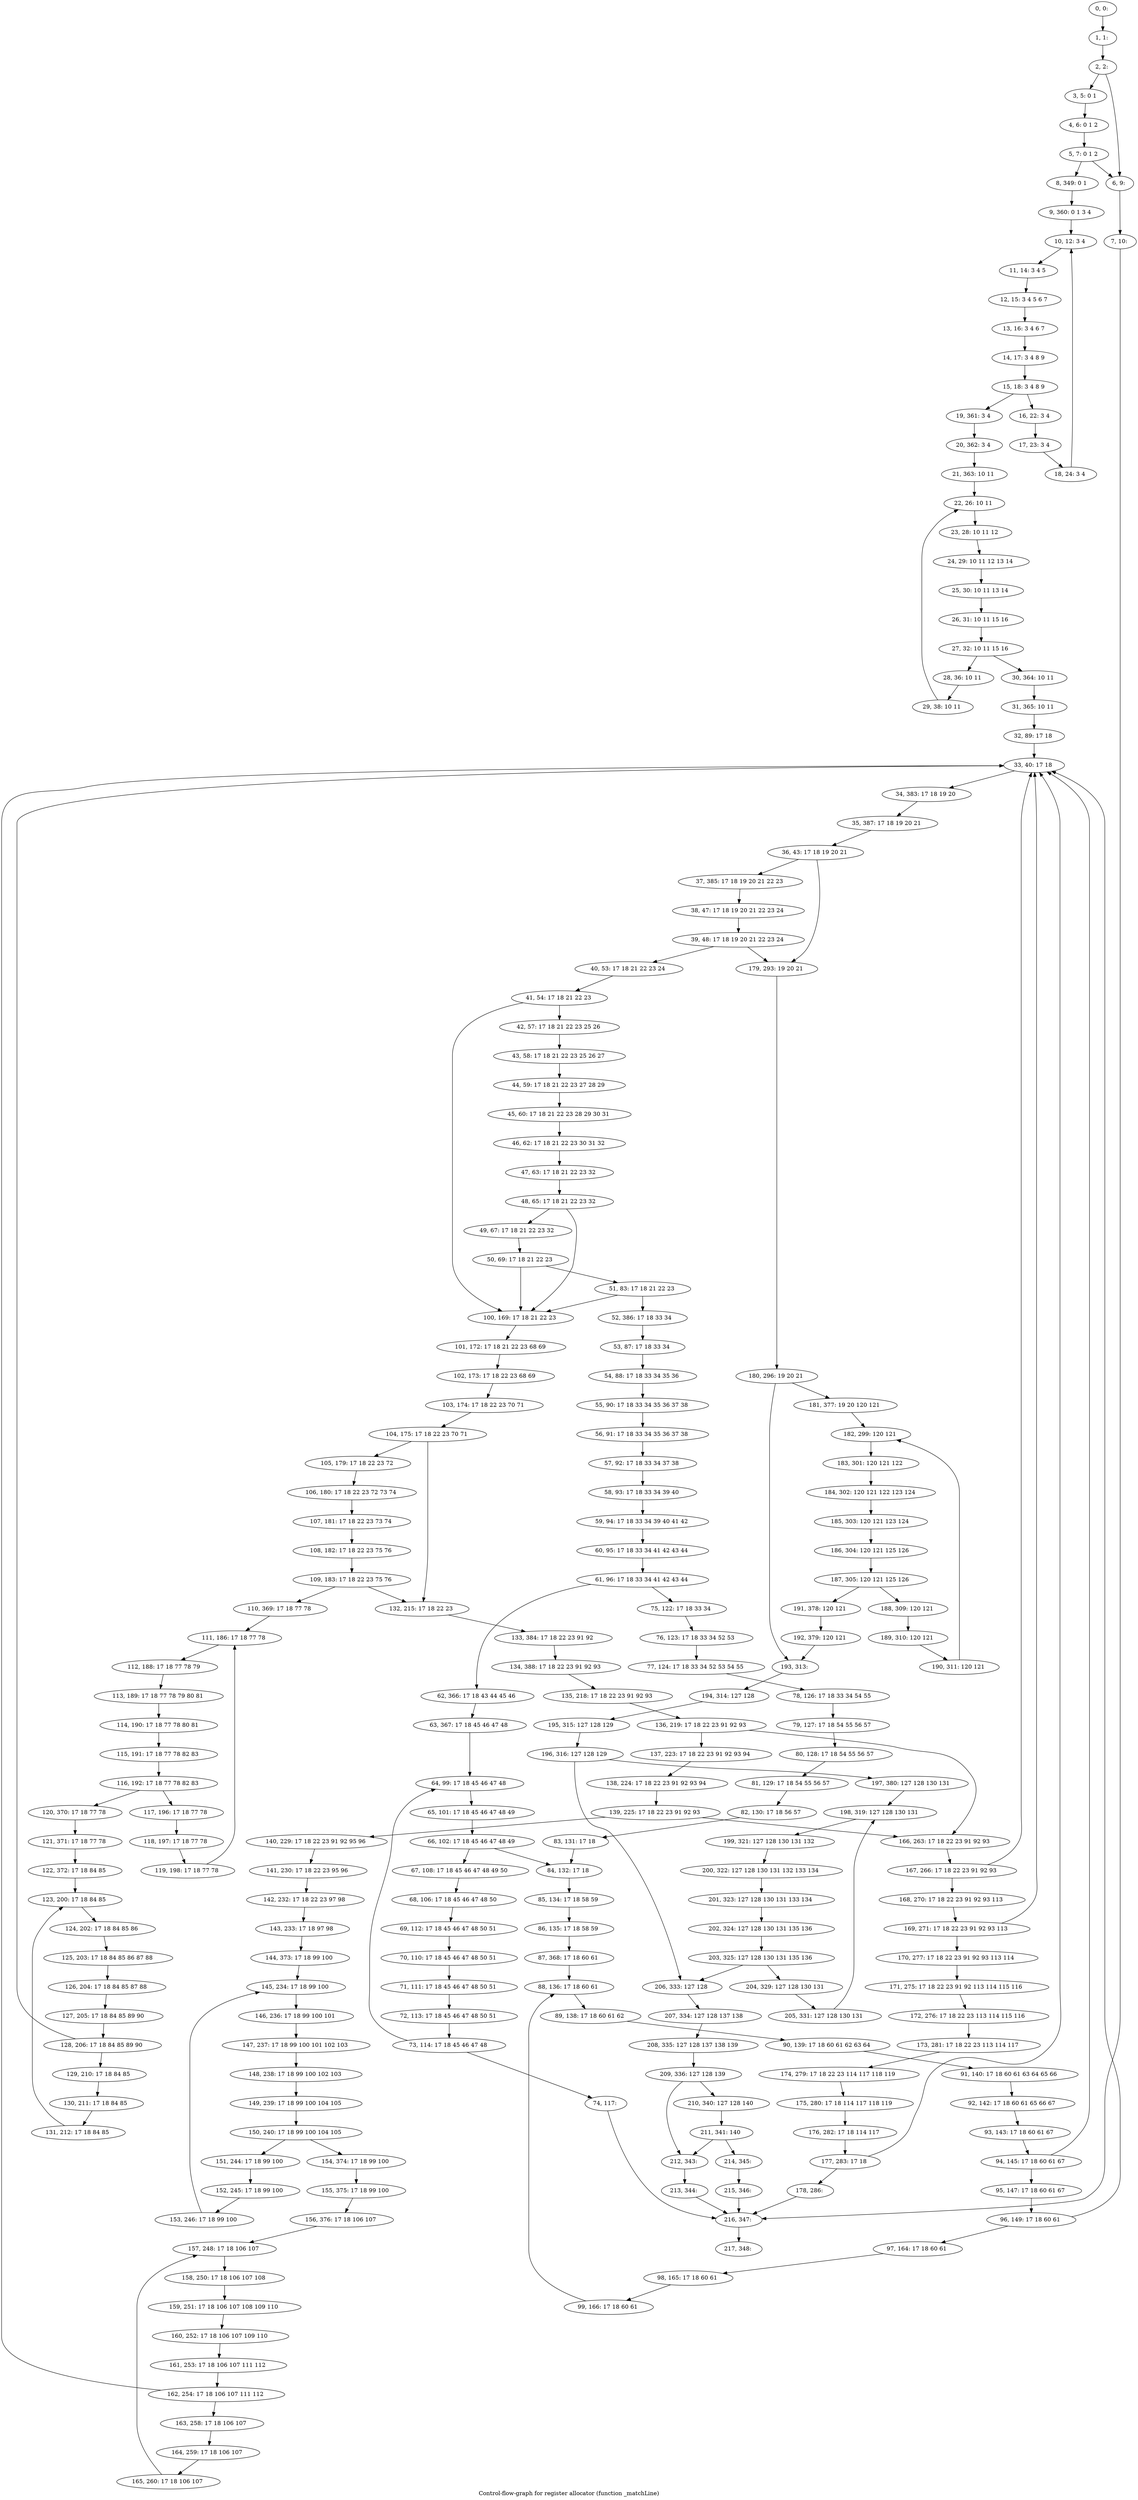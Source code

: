 digraph G {
graph [label="Control-flow-graph for register allocator (function _matchLine)"]
0[label="0, 0: "];
1[label="1, 1: "];
2[label="2, 2: "];
3[label="3, 5: 0 1 "];
4[label="4, 6: 0 1 2 "];
5[label="5, 7: 0 1 2 "];
6[label="6, 9: "];
7[label="7, 10: "];
8[label="8, 349: 0 1 "];
9[label="9, 360: 0 1 3 4 "];
10[label="10, 12: 3 4 "];
11[label="11, 14: 3 4 5 "];
12[label="12, 15: 3 4 5 6 7 "];
13[label="13, 16: 3 4 6 7 "];
14[label="14, 17: 3 4 8 9 "];
15[label="15, 18: 3 4 8 9 "];
16[label="16, 22: 3 4 "];
17[label="17, 23: 3 4 "];
18[label="18, 24: 3 4 "];
19[label="19, 361: 3 4 "];
20[label="20, 362: 3 4 "];
21[label="21, 363: 10 11 "];
22[label="22, 26: 10 11 "];
23[label="23, 28: 10 11 12 "];
24[label="24, 29: 10 11 12 13 14 "];
25[label="25, 30: 10 11 13 14 "];
26[label="26, 31: 10 11 15 16 "];
27[label="27, 32: 10 11 15 16 "];
28[label="28, 36: 10 11 "];
29[label="29, 38: 10 11 "];
30[label="30, 364: 10 11 "];
31[label="31, 365: 10 11 "];
32[label="32, 89: 17 18 "];
33[label="33, 40: 17 18 "];
34[label="34, 383: 17 18 19 20 "];
35[label="35, 387: 17 18 19 20 21 "];
36[label="36, 43: 17 18 19 20 21 "];
37[label="37, 385: 17 18 19 20 21 22 23 "];
38[label="38, 47: 17 18 19 20 21 22 23 24 "];
39[label="39, 48: 17 18 19 20 21 22 23 24 "];
40[label="40, 53: 17 18 21 22 23 24 "];
41[label="41, 54: 17 18 21 22 23 "];
42[label="42, 57: 17 18 21 22 23 25 26 "];
43[label="43, 58: 17 18 21 22 23 25 26 27 "];
44[label="44, 59: 17 18 21 22 23 27 28 29 "];
45[label="45, 60: 17 18 21 22 23 28 29 30 31 "];
46[label="46, 62: 17 18 21 22 23 30 31 32 "];
47[label="47, 63: 17 18 21 22 23 32 "];
48[label="48, 65: 17 18 21 22 23 32 "];
49[label="49, 67: 17 18 21 22 23 32 "];
50[label="50, 69: 17 18 21 22 23 "];
51[label="51, 83: 17 18 21 22 23 "];
52[label="52, 386: 17 18 33 34 "];
53[label="53, 87: 17 18 33 34 "];
54[label="54, 88: 17 18 33 34 35 36 "];
55[label="55, 90: 17 18 33 34 35 36 37 38 "];
56[label="56, 91: 17 18 33 34 35 36 37 38 "];
57[label="57, 92: 17 18 33 34 37 38 "];
58[label="58, 93: 17 18 33 34 39 40 "];
59[label="59, 94: 17 18 33 34 39 40 41 42 "];
60[label="60, 95: 17 18 33 34 41 42 43 44 "];
61[label="61, 96: 17 18 33 34 41 42 43 44 "];
62[label="62, 366: 17 18 43 44 45 46 "];
63[label="63, 367: 17 18 45 46 47 48 "];
64[label="64, 99: 17 18 45 46 47 48 "];
65[label="65, 101: 17 18 45 46 47 48 49 "];
66[label="66, 102: 17 18 45 46 47 48 49 "];
67[label="67, 108: 17 18 45 46 47 48 49 50 "];
68[label="68, 106: 17 18 45 46 47 48 50 "];
69[label="69, 112: 17 18 45 46 47 48 50 51 "];
70[label="70, 110: 17 18 45 46 47 48 50 51 "];
71[label="71, 111: 17 18 45 46 47 48 50 51 "];
72[label="72, 113: 17 18 45 46 47 48 50 51 "];
73[label="73, 114: 17 18 45 46 47 48 "];
74[label="74, 117: "];
75[label="75, 122: 17 18 33 34 "];
76[label="76, 123: 17 18 33 34 52 53 "];
77[label="77, 124: 17 18 33 34 52 53 54 55 "];
78[label="78, 126: 17 18 33 34 54 55 "];
79[label="79, 127: 17 18 54 55 56 57 "];
80[label="80, 128: 17 18 54 55 56 57 "];
81[label="81, 129: 17 18 54 55 56 57 "];
82[label="82, 130: 17 18 56 57 "];
83[label="83, 131: 17 18 "];
84[label="84, 132: 17 18 "];
85[label="85, 134: 17 18 58 59 "];
86[label="86, 135: 17 18 58 59 "];
87[label="87, 368: 17 18 60 61 "];
88[label="88, 136: 17 18 60 61 "];
89[label="89, 138: 17 18 60 61 62 "];
90[label="90, 139: 17 18 60 61 62 63 64 "];
91[label="91, 140: 17 18 60 61 63 64 65 66 "];
92[label="92, 142: 17 18 60 61 65 66 67 "];
93[label="93, 143: 17 18 60 61 67 "];
94[label="94, 145: 17 18 60 61 67 "];
95[label="95, 147: 17 18 60 61 67 "];
96[label="96, 149: 17 18 60 61 "];
97[label="97, 164: 17 18 60 61 "];
98[label="98, 165: 17 18 60 61 "];
99[label="99, 166: 17 18 60 61 "];
100[label="100, 169: 17 18 21 22 23 "];
101[label="101, 172: 17 18 21 22 23 68 69 "];
102[label="102, 173: 17 18 22 23 68 69 "];
103[label="103, 174: 17 18 22 23 70 71 "];
104[label="104, 175: 17 18 22 23 70 71 "];
105[label="105, 179: 17 18 22 23 72 "];
106[label="106, 180: 17 18 22 23 72 73 74 "];
107[label="107, 181: 17 18 22 23 73 74 "];
108[label="108, 182: 17 18 22 23 75 76 "];
109[label="109, 183: 17 18 22 23 75 76 "];
110[label="110, 369: 17 18 77 78 "];
111[label="111, 186: 17 18 77 78 "];
112[label="112, 188: 17 18 77 78 79 "];
113[label="113, 189: 17 18 77 78 79 80 81 "];
114[label="114, 190: 17 18 77 78 80 81 "];
115[label="115, 191: 17 18 77 78 82 83 "];
116[label="116, 192: 17 18 77 78 82 83 "];
117[label="117, 196: 17 18 77 78 "];
118[label="118, 197: 17 18 77 78 "];
119[label="119, 198: 17 18 77 78 "];
120[label="120, 370: 17 18 77 78 "];
121[label="121, 371: 17 18 77 78 "];
122[label="122, 372: 17 18 84 85 "];
123[label="123, 200: 17 18 84 85 "];
124[label="124, 202: 17 18 84 85 86 "];
125[label="125, 203: 17 18 84 85 86 87 88 "];
126[label="126, 204: 17 18 84 85 87 88 "];
127[label="127, 205: 17 18 84 85 89 90 "];
128[label="128, 206: 17 18 84 85 89 90 "];
129[label="129, 210: 17 18 84 85 "];
130[label="130, 211: 17 18 84 85 "];
131[label="131, 212: 17 18 84 85 "];
132[label="132, 215: 17 18 22 23 "];
133[label="133, 384: 17 18 22 23 91 92 "];
134[label="134, 388: 17 18 22 23 91 92 93 "];
135[label="135, 218: 17 18 22 23 91 92 93 "];
136[label="136, 219: 17 18 22 23 91 92 93 "];
137[label="137, 223: 17 18 22 23 91 92 93 94 "];
138[label="138, 224: 17 18 22 23 91 92 93 94 "];
139[label="139, 225: 17 18 22 23 91 92 93 "];
140[label="140, 229: 17 18 22 23 91 92 95 96 "];
141[label="141, 230: 17 18 22 23 95 96 "];
142[label="142, 232: 17 18 22 23 97 98 "];
143[label="143, 233: 17 18 97 98 "];
144[label="144, 373: 17 18 99 100 "];
145[label="145, 234: 17 18 99 100 "];
146[label="146, 236: 17 18 99 100 101 "];
147[label="147, 237: 17 18 99 100 101 102 103 "];
148[label="148, 238: 17 18 99 100 102 103 "];
149[label="149, 239: 17 18 99 100 104 105 "];
150[label="150, 240: 17 18 99 100 104 105 "];
151[label="151, 244: 17 18 99 100 "];
152[label="152, 245: 17 18 99 100 "];
153[label="153, 246: 17 18 99 100 "];
154[label="154, 374: 17 18 99 100 "];
155[label="155, 375: 17 18 99 100 "];
156[label="156, 376: 17 18 106 107 "];
157[label="157, 248: 17 18 106 107 "];
158[label="158, 250: 17 18 106 107 108 "];
159[label="159, 251: 17 18 106 107 108 109 110 "];
160[label="160, 252: 17 18 106 107 109 110 "];
161[label="161, 253: 17 18 106 107 111 112 "];
162[label="162, 254: 17 18 106 107 111 112 "];
163[label="163, 258: 17 18 106 107 "];
164[label="164, 259: 17 18 106 107 "];
165[label="165, 260: 17 18 106 107 "];
166[label="166, 263: 17 18 22 23 91 92 93 "];
167[label="167, 266: 17 18 22 23 91 92 93 "];
168[label="168, 270: 17 18 22 23 91 92 93 113 "];
169[label="169, 271: 17 18 22 23 91 92 93 113 "];
170[label="170, 277: 17 18 22 23 91 92 93 113 114 "];
171[label="171, 275: 17 18 22 23 91 92 113 114 115 116 "];
172[label="172, 276: 17 18 22 23 113 114 115 116 "];
173[label="173, 281: 17 18 22 23 113 114 117 "];
174[label="174, 279: 17 18 22 23 114 117 118 119 "];
175[label="175, 280: 17 18 114 117 118 119 "];
176[label="176, 282: 17 18 114 117 "];
177[label="177, 283: 17 18 "];
178[label="178, 286: "];
179[label="179, 293: 19 20 21 "];
180[label="180, 296: 19 20 21 "];
181[label="181, 377: 19 20 120 121 "];
182[label="182, 299: 120 121 "];
183[label="183, 301: 120 121 122 "];
184[label="184, 302: 120 121 122 123 124 "];
185[label="185, 303: 120 121 123 124 "];
186[label="186, 304: 120 121 125 126 "];
187[label="187, 305: 120 121 125 126 "];
188[label="188, 309: 120 121 "];
189[label="189, 310: 120 121 "];
190[label="190, 311: 120 121 "];
191[label="191, 378: 120 121 "];
192[label="192, 379: 120 121 "];
193[label="193, 313: "];
194[label="194, 314: 127 128 "];
195[label="195, 315: 127 128 129 "];
196[label="196, 316: 127 128 129 "];
197[label="197, 380: 127 128 130 131 "];
198[label="198, 319: 127 128 130 131 "];
199[label="199, 321: 127 128 130 131 132 "];
200[label="200, 322: 127 128 130 131 132 133 134 "];
201[label="201, 323: 127 128 130 131 133 134 "];
202[label="202, 324: 127 128 130 131 135 136 "];
203[label="203, 325: 127 128 130 131 135 136 "];
204[label="204, 329: 127 128 130 131 "];
205[label="205, 331: 127 128 130 131 "];
206[label="206, 333: 127 128 "];
207[label="207, 334: 127 128 137 138 "];
208[label="208, 335: 127 128 137 138 139 "];
209[label="209, 336: 127 128 139 "];
210[label="210, 340: 127 128 140 "];
211[label="211, 341: 140 "];
212[label="212, 343: "];
213[label="213, 344: "];
214[label="214, 345: "];
215[label="215, 346: "];
216[label="216, 347: "];
217[label="217, 348: "];
0->1 ;
1->2 ;
2->3 ;
2->6 ;
3->4 ;
4->5 ;
5->6 ;
5->8 ;
6->7 ;
7->216 ;
8->9 ;
9->10 ;
10->11 ;
11->12 ;
12->13 ;
13->14 ;
14->15 ;
15->16 ;
15->19 ;
16->17 ;
17->18 ;
18->10 ;
19->20 ;
20->21 ;
21->22 ;
22->23 ;
23->24 ;
24->25 ;
25->26 ;
26->27 ;
27->28 ;
27->30 ;
28->29 ;
29->22 ;
30->31 ;
31->32 ;
32->33 ;
33->34 ;
34->35 ;
35->36 ;
36->37 ;
36->179 ;
37->38 ;
38->39 ;
39->40 ;
39->179 ;
40->41 ;
41->42 ;
41->100 ;
42->43 ;
43->44 ;
44->45 ;
45->46 ;
46->47 ;
47->48 ;
48->49 ;
48->100 ;
49->50 ;
50->51 ;
50->100 ;
51->52 ;
51->100 ;
52->53 ;
53->54 ;
54->55 ;
55->56 ;
56->57 ;
57->58 ;
58->59 ;
59->60 ;
60->61 ;
61->62 ;
61->75 ;
62->63 ;
63->64 ;
64->65 ;
65->66 ;
66->67 ;
66->84 ;
67->68 ;
68->69 ;
69->70 ;
70->71 ;
71->72 ;
72->73 ;
73->74 ;
73->64 ;
74->216 ;
75->76 ;
76->77 ;
77->78 ;
78->79 ;
79->80 ;
80->81 ;
81->82 ;
82->83 ;
83->84 ;
84->85 ;
85->86 ;
86->87 ;
87->88 ;
88->89 ;
89->90 ;
90->91 ;
91->92 ;
92->93 ;
93->94 ;
94->95 ;
94->33 ;
95->96 ;
96->97 ;
96->33 ;
97->98 ;
98->99 ;
99->88 ;
100->101 ;
101->102 ;
102->103 ;
103->104 ;
104->105 ;
104->132 ;
105->106 ;
106->107 ;
107->108 ;
108->109 ;
109->110 ;
109->132 ;
110->111 ;
111->112 ;
112->113 ;
113->114 ;
114->115 ;
115->116 ;
116->117 ;
116->120 ;
117->118 ;
118->119 ;
119->111 ;
120->121 ;
121->122 ;
122->123 ;
123->124 ;
124->125 ;
125->126 ;
126->127 ;
127->128 ;
128->129 ;
128->33 ;
129->130 ;
130->131 ;
131->123 ;
132->133 ;
133->134 ;
134->135 ;
135->136 ;
136->137 ;
136->166 ;
137->138 ;
138->139 ;
139->140 ;
139->166 ;
140->141 ;
141->142 ;
142->143 ;
143->144 ;
144->145 ;
145->146 ;
146->147 ;
147->148 ;
148->149 ;
149->150 ;
150->151 ;
150->154 ;
151->152 ;
152->153 ;
153->145 ;
154->155 ;
155->156 ;
156->157 ;
157->158 ;
158->159 ;
159->160 ;
160->161 ;
161->162 ;
162->163 ;
162->33 ;
163->164 ;
164->165 ;
165->157 ;
166->167 ;
167->168 ;
167->33 ;
168->169 ;
169->170 ;
169->33 ;
170->171 ;
171->172 ;
172->173 ;
173->174 ;
174->175 ;
175->176 ;
176->177 ;
177->178 ;
177->33 ;
178->216 ;
179->180 ;
180->181 ;
180->193 ;
181->182 ;
182->183 ;
183->184 ;
184->185 ;
185->186 ;
186->187 ;
187->188 ;
187->191 ;
188->189 ;
189->190 ;
190->182 ;
191->192 ;
192->193 ;
193->194 ;
194->195 ;
195->196 ;
196->197 ;
196->206 ;
197->198 ;
198->199 ;
199->200 ;
200->201 ;
201->202 ;
202->203 ;
203->204 ;
203->206 ;
204->205 ;
205->198 ;
206->207 ;
207->208 ;
208->209 ;
209->210 ;
209->212 ;
210->211 ;
211->212 ;
211->214 ;
212->213 ;
213->216 ;
214->215 ;
215->216 ;
216->217 ;
}
